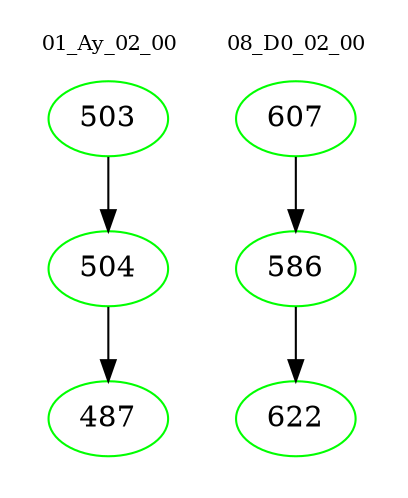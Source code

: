 digraph{
subgraph cluster_0 {
color = white
label = "01_Ay_02_00";
fontsize=10;
T0_503 [label="503", color="green"]
T0_503 -> T0_504 [color="black"]
T0_504 [label="504", color="green"]
T0_504 -> T0_487 [color="black"]
T0_487 [label="487", color="green"]
}
subgraph cluster_1 {
color = white
label = "08_D0_02_00";
fontsize=10;
T1_607 [label="607", color="green"]
T1_607 -> T1_586 [color="black"]
T1_586 [label="586", color="green"]
T1_586 -> T1_622 [color="black"]
T1_622 [label="622", color="green"]
}
}

